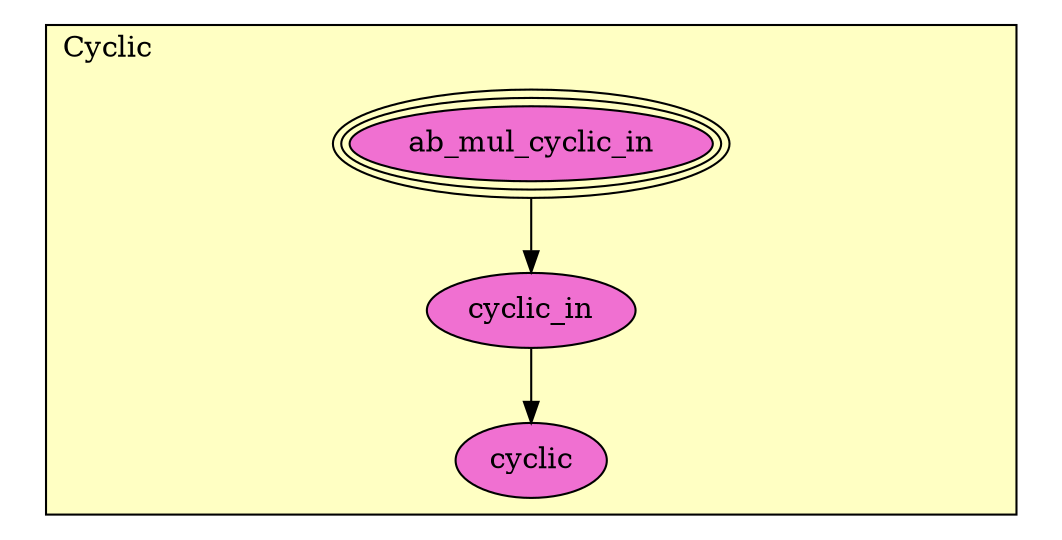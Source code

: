 digraph HoTT_Algebra_AbGroups_Cyclic {
  graph [ratio=0.5]
  node [style=filled]
Cyclic_ab_mul_cyclic_in [label="ab_mul_cyclic_in", URL=<Cyclic.html#ab_mul_cyclic_in>, peripheries=3, fillcolor="#F070D1"] ;
Cyclic_cyclic_in [label="cyclic_in", URL=<Cyclic.html#cyclic_in>, fillcolor="#F070D1"] ;
Cyclic_cyclic [label="cyclic", URL=<Cyclic.html#cyclic>, fillcolor="#F070D1"] ;
  Cyclic_ab_mul_cyclic_in -> Cyclic_cyclic_in [] ;
  Cyclic_cyclic_in -> Cyclic_cyclic [] ;
subgraph cluster_Cyclic { label="Cyclic"; fillcolor="#FFFFC3"; labeljust=l; style=filled 
Cyclic_cyclic; Cyclic_cyclic_in; Cyclic_ab_mul_cyclic_in; };
} /* END */

